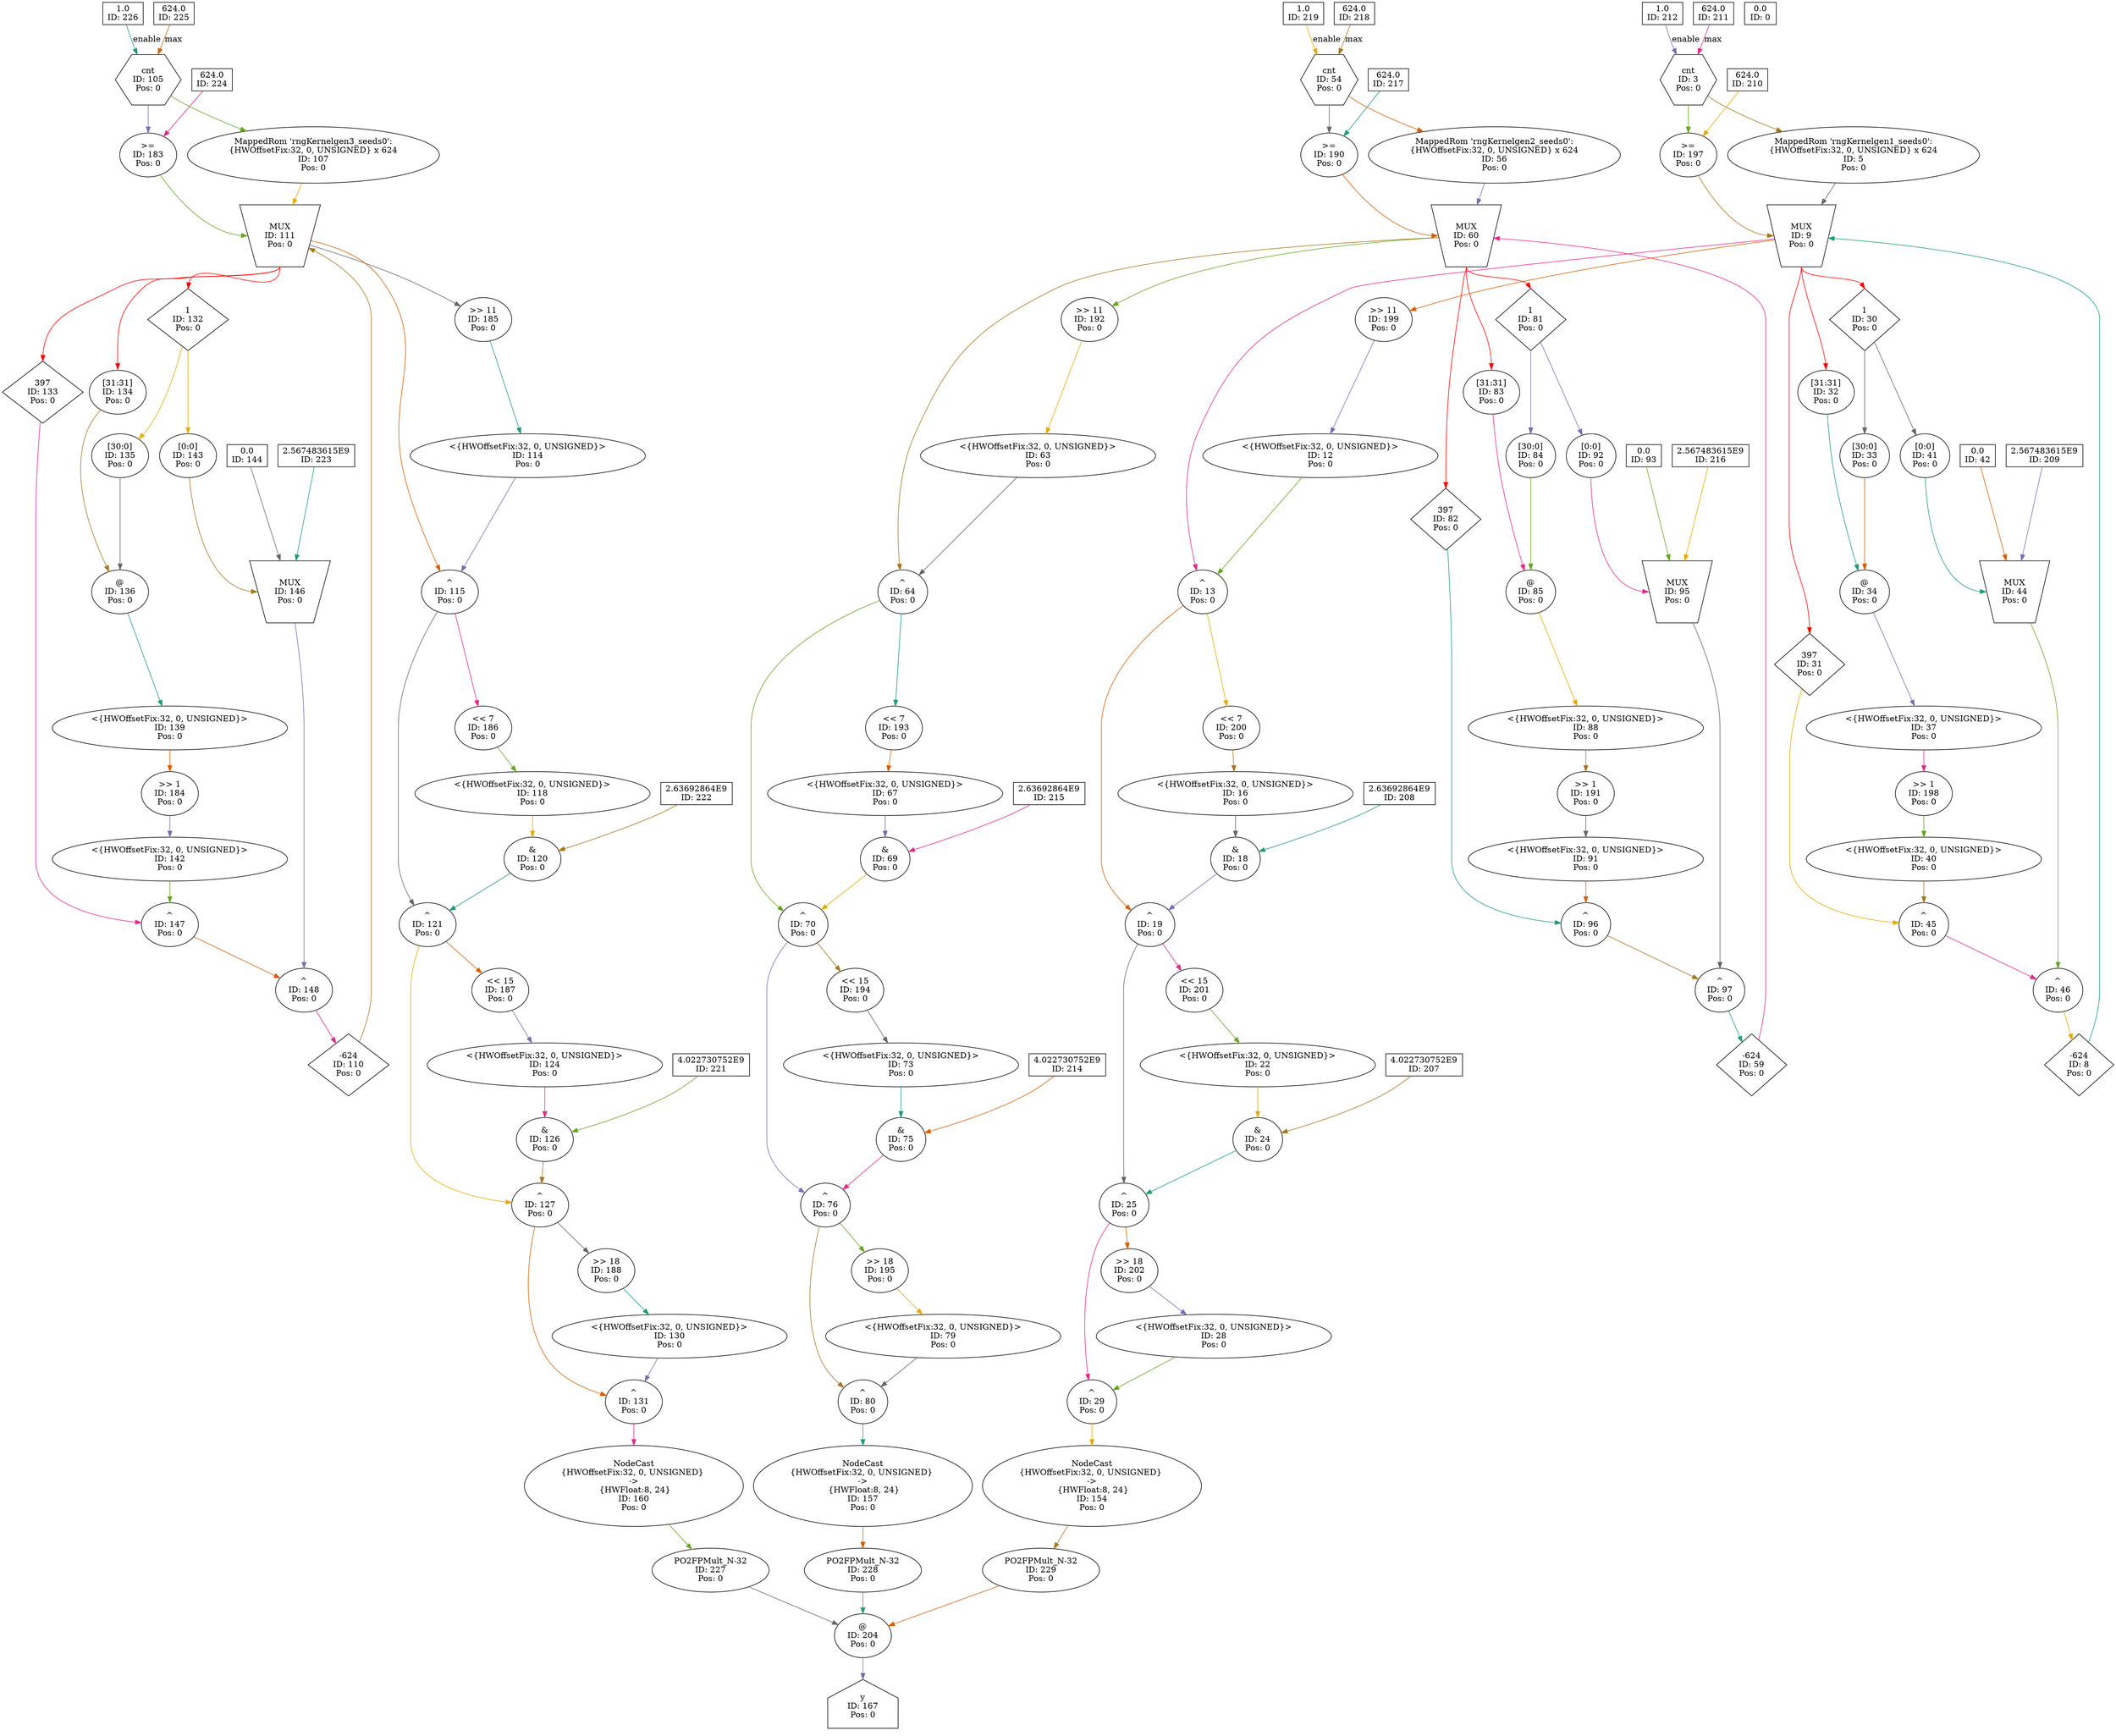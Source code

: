 digraph rngKernel_validated_fifos{
	NodeConstantRawBits226 [shape=box, label="1.0\nID: 226"];
	NodeConstantRawBits225 [shape=box, label="624.0\nID: 225"];
	NodeCounter105 [shape=hexagon, label="cnt\nID: 105\nPos: 0"];
	NodeConstantRawBits224 [shape=box, label="624.0\nID: 224"];
	NodeGteInlined183 [label=">=\nID: 183\nPos: 0"];
	NodeMappedRom107 [label="MappedRom 'rngKernelgen3_seeds0':\n{HWOffsetFix:32, 0, UNSIGNED} x 624\nID: 107\nPos: 0"];
	NodeStreamOffset133 [shape=diamond, label="397\nID: 133\nPos: 0"];
	NodeSlice134 [label="[31:31]\nID: 134\nPos: 0"];
	NodeStreamOffset132 [shape=diamond, label="1\nID: 132\nPos: 0"];
	NodeSlice135 [label="[30:0]\nID: 135\nPos: 0"];
	NodeCat136 [label="@\nID: 136\nPos: 0"];
	NodeReinterpret139 [label="<{HWOffsetFix:32, 0, UNSIGNED}>\nID: 139\nPos: 0"];
	NodeShift184 [label=">> 1\nID: 184\nPos: 0"];
	NodeReinterpret142 [label="<{HWOffsetFix:32, 0, UNSIGNED}>\nID: 142\nPos: 0"];
	NodeXor147 [label="^\nID: 147\nPos: 0"];
	NodeSlice143 [label="[0:0]\nID: 143\nPos: 0"];
	NodeConstantRawBits144 [shape=box, label="0.0\nID: 144"];
	NodeConstantRawBits223 [shape=box, label="2.567483615E9\nID: 223"];
	NodeMux146 [shape=invtrapezium, height=0.5, label="MUX\nID: 146\nPos: 0"];
	NodeXor148 [label="^\nID: 148\nPos: 0"];
	NodeStreamOffset110 [shape=diamond, label="-624\nID: 110\nPos: 0"];
	NodeMux111 [shape=invtrapezium, height=0.5, label="MUX\nID: 111\nPos: 0"];
	NodeShift185 [label=">> 11\nID: 185\nPos: 0"];
	NodeReinterpret114 [label="<{HWOffsetFix:32, 0, UNSIGNED}>\nID: 114\nPos: 0"];
	NodeXor115 [label="^\nID: 115\nPos: 0"];
	NodeShift186 [label="<< 7\nID: 186\nPos: 0"];
	NodeReinterpret118 [label="<{HWOffsetFix:32, 0, UNSIGNED}>\nID: 118\nPos: 0"];
	NodeConstantRawBits222 [shape=box, label="2.63692864E9\nID: 222"];
	NodeAnd120 [label="&\nID: 120\nPos: 0"];
	NodeXor121 [label="^\nID: 121\nPos: 0"];
	NodeShift187 [label="<< 15\nID: 187\nPos: 0"];
	NodeReinterpret124 [label="<{HWOffsetFix:32, 0, UNSIGNED}>\nID: 124\nPos: 0"];
	NodeConstantRawBits221 [shape=box, label="4.022730752E9\nID: 221"];
	NodeAnd126 [label="&\nID: 126\nPos: 0"];
	NodeXor127 [label="^\nID: 127\nPos: 0"];
	NodeShift188 [label=">> 18\nID: 188\nPos: 0"];
	NodeReinterpret130 [label="<{HWOffsetFix:32, 0, UNSIGNED}>\nID: 130\nPos: 0"];
	NodeXor131 [label="^\nID: 131\nPos: 0"];
	NodeCast160 [label="NodeCast
{HWOffsetFix:32, 0, UNSIGNED} 
->
 {HWFloat:8, 24}\nID: 160\nPos: 0"];
	NodePO2FPMult227 [label="PO2FPMult_N-32\nID: 227\nPos: 0"];
	NodeConstantRawBits219 [shape=box, label="1.0\nID: 219"];
	NodeConstantRawBits218 [shape=box, label="624.0\nID: 218"];
	NodeCounter54 [shape=hexagon, label="cnt\nID: 54\nPos: 0"];
	NodeConstantRawBits217 [shape=box, label="624.0\nID: 217"];
	NodeGteInlined190 [label=">=\nID: 190\nPos: 0"];
	NodeMappedRom56 [label="MappedRom 'rngKernelgen2_seeds0':\n{HWOffsetFix:32, 0, UNSIGNED} x 624\nID: 56\nPos: 0"];
	NodeStreamOffset82 [shape=diamond, label="397\nID: 82\nPos: 0"];
	NodeSlice83 [label="[31:31]\nID: 83\nPos: 0"];
	NodeStreamOffset81 [shape=diamond, label="1\nID: 81\nPos: 0"];
	NodeSlice84 [label="[30:0]\nID: 84\nPos: 0"];
	NodeCat85 [label="@\nID: 85\nPos: 0"];
	NodeReinterpret88 [label="<{HWOffsetFix:32, 0, UNSIGNED}>\nID: 88\nPos: 0"];
	NodeShift191 [label=">> 1\nID: 191\nPos: 0"];
	NodeReinterpret91 [label="<{HWOffsetFix:32, 0, UNSIGNED}>\nID: 91\nPos: 0"];
	NodeXor96 [label="^\nID: 96\nPos: 0"];
	NodeSlice92 [label="[0:0]\nID: 92\nPos: 0"];
	NodeConstantRawBits93 [shape=box, label="0.0\nID: 93"];
	NodeConstantRawBits216 [shape=box, label="2.567483615E9\nID: 216"];
	NodeMux95 [shape=invtrapezium, height=0.5, label="MUX\nID: 95\nPos: 0"];
	NodeXor97 [label="^\nID: 97\nPos: 0"];
	NodeStreamOffset59 [shape=diamond, label="-624\nID: 59\nPos: 0"];
	NodeMux60 [shape=invtrapezium, height=0.5, label="MUX\nID: 60\nPos: 0"];
	NodeShift192 [label=">> 11\nID: 192\nPos: 0"];
	NodeReinterpret63 [label="<{HWOffsetFix:32, 0, UNSIGNED}>\nID: 63\nPos: 0"];
	NodeXor64 [label="^\nID: 64\nPos: 0"];
	NodeShift193 [label="<< 7\nID: 193\nPos: 0"];
	NodeReinterpret67 [label="<{HWOffsetFix:32, 0, UNSIGNED}>\nID: 67\nPos: 0"];
	NodeConstantRawBits215 [shape=box, label="2.63692864E9\nID: 215"];
	NodeAnd69 [label="&\nID: 69\nPos: 0"];
	NodeXor70 [label="^\nID: 70\nPos: 0"];
	NodeShift194 [label="<< 15\nID: 194\nPos: 0"];
	NodeReinterpret73 [label="<{HWOffsetFix:32, 0, UNSIGNED}>\nID: 73\nPos: 0"];
	NodeConstantRawBits214 [shape=box, label="4.022730752E9\nID: 214"];
	NodeAnd75 [label="&\nID: 75\nPos: 0"];
	NodeXor76 [label="^\nID: 76\nPos: 0"];
	NodeShift195 [label=">> 18\nID: 195\nPos: 0"];
	NodeReinterpret79 [label="<{HWOffsetFix:32, 0, UNSIGNED}>\nID: 79\nPos: 0"];
	NodeXor80 [label="^\nID: 80\nPos: 0"];
	NodeCast157 [label="NodeCast
{HWOffsetFix:32, 0, UNSIGNED} 
->
 {HWFloat:8, 24}\nID: 157\nPos: 0"];
	NodePO2FPMult228 [label="PO2FPMult_N-32\nID: 228\nPos: 0"];
	NodeConstantRawBits212 [shape=box, label="1.0\nID: 212"];
	NodeConstantRawBits211 [shape=box, label="624.0\nID: 211"];
	NodeCounter3 [shape=hexagon, label="cnt\nID: 3\nPos: 0"];
	NodeConstantRawBits210 [shape=box, label="624.0\nID: 210"];
	NodeGteInlined197 [label=">=\nID: 197\nPos: 0"];
	NodeMappedRom5 [label="MappedRom 'rngKernelgen1_seeds0':\n{HWOffsetFix:32, 0, UNSIGNED} x 624\nID: 5\nPos: 0"];
	NodeStreamOffset31 [shape=diamond, label="397\nID: 31\nPos: 0"];
	NodeSlice32 [label="[31:31]\nID: 32\nPos: 0"];
	NodeStreamOffset30 [shape=diamond, label="1\nID: 30\nPos: 0"];
	NodeSlice33 [label="[30:0]\nID: 33\nPos: 0"];
	NodeCat34 [label="@\nID: 34\nPos: 0"];
	NodeReinterpret37 [label="<{HWOffsetFix:32, 0, UNSIGNED}>\nID: 37\nPos: 0"];
	NodeShift198 [label=">> 1\nID: 198\nPos: 0"];
	NodeReinterpret40 [label="<{HWOffsetFix:32, 0, UNSIGNED}>\nID: 40\nPos: 0"];
	NodeXor45 [label="^\nID: 45\nPos: 0"];
	NodeSlice41 [label="[0:0]\nID: 41\nPos: 0"];
	NodeConstantRawBits42 [shape=box, label="0.0\nID: 42"];
	NodeConstantRawBits209 [shape=box, label="2.567483615E9\nID: 209"];
	NodeMux44 [shape=invtrapezium, height=0.5, label="MUX\nID: 44\nPos: 0"];
	NodeXor46 [label="^\nID: 46\nPos: 0"];
	NodeStreamOffset8 [shape=diamond, label="-624\nID: 8\nPos: 0"];
	NodeMux9 [shape=invtrapezium, height=0.5, label="MUX\nID: 9\nPos: 0"];
	NodeShift199 [label=">> 11\nID: 199\nPos: 0"];
	NodeReinterpret12 [label="<{HWOffsetFix:32, 0, UNSIGNED}>\nID: 12\nPos: 0"];
	NodeXor13 [label="^\nID: 13\nPos: 0"];
	NodeShift200 [label="<< 7\nID: 200\nPos: 0"];
	NodeReinterpret16 [label="<{HWOffsetFix:32, 0, UNSIGNED}>\nID: 16\nPos: 0"];
	NodeConstantRawBits208 [shape=box, label="2.63692864E9\nID: 208"];
	NodeAnd18 [label="&\nID: 18\nPos: 0"];
	NodeXor19 [label="^\nID: 19\nPos: 0"];
	NodeShift201 [label="<< 15\nID: 201\nPos: 0"];
	NodeReinterpret22 [label="<{HWOffsetFix:32, 0, UNSIGNED}>\nID: 22\nPos: 0"];
	NodeConstantRawBits207 [shape=box, label="4.022730752E9\nID: 207"];
	NodeAnd24 [label="&\nID: 24\nPos: 0"];
	NodeXor25 [label="^\nID: 25\nPos: 0"];
	NodeShift202 [label=">> 18\nID: 202\nPos: 0"];
	NodeReinterpret28 [label="<{HWOffsetFix:32, 0, UNSIGNED}>\nID: 28\nPos: 0"];
	NodeXor29 [label="^\nID: 29\nPos: 0"];
	NodeCast154 [label="NodeCast
{HWOffsetFix:32, 0, UNSIGNED} 
->
 {HWFloat:8, 24}\nID: 154\nPos: 0"];
	NodePO2FPMult229 [label="PO2FPMult_N-32\nID: 229\nPos: 0"];
	NodeCat204 [label="@\nID: 204\nPos: 0"];
	NodeOutput167 [shape=house, label="y\nID: 167\nPos: 0"];
	NodeConstantRawBits0 [shape=box, label="0.0\nID: 0"];
	NodeConstantRawBits226 -> NodeCounter105[label="enable" color="/dark28/1" photon_data="EDGE,SrcNode:226,SrcNodePort:value"];
	NodeConstantRawBits225 -> NodeCounter105[label="max" color="/dark28/2" photon_data="EDGE,SrcNode:225,SrcNodePort:value"];
	NodeCounter105 -> NodeGteInlined183[color="/dark28/3" photon_data="EDGE,SrcNode:105,SrcNodePort:count"];
	NodeConstantRawBits224 -> NodeGteInlined183[color="/dark28/4" photon_data="EDGE,SrcNode:224,SrcNodePort:value"];
	NodeCounter105 -> NodeMappedRom107[color="/dark28/5" photon_data="EDGE,SrcNode:105,SrcNodePort:count"];
	NodeMux111 -> NodeStreamOffset133[headport="n" tailport="s" color=red photon_data="EDGE,SrcNode:111,SrcNodePort:result"];
	NodeMux111 -> NodeSlice134[headport="n" tailport="s" color=red photon_data="EDGE,SrcNode:111,SrcNodePort:result"];
	NodeMux111 -> NodeStreamOffset132[headport="n" tailport="s" color=red photon_data="EDGE,SrcNode:111,SrcNodePort:result"];
	NodeStreamOffset132 -> NodeSlice135[color="/dark28/6" photon_data="EDGE,SrcNode:132,SrcNodePort:output"];
	NodeSlice134 -> NodeCat136[color="/dark28/7" photon_data="EDGE,SrcNode:134,SrcNodePort:result"];
	NodeSlice135 -> NodeCat136[color="/dark28/8" photon_data="EDGE,SrcNode:135,SrcNodePort:result"];
	NodeCat136 -> NodeReinterpret139[color="/dark28/1" photon_data="EDGE,SrcNode:136,SrcNodePort:result"];
	NodeReinterpret139 -> NodeShift184[color="/dark28/2" photon_data="EDGE,SrcNode:139,SrcNodePort:output"];
	NodeShift184 -> NodeReinterpret142[color="/dark28/3" photon_data="EDGE,SrcNode:184,SrcNodePort:dataout"];
	NodeStreamOffset133 -> NodeXor147[color="/dark28/4" photon_data="EDGE,SrcNode:133,SrcNodePort:output"];
	NodeReinterpret142 -> NodeXor147[color="/dark28/5" photon_data="EDGE,SrcNode:142,SrcNodePort:output"];
	NodeStreamOffset132 -> NodeSlice143[color="/dark28/6" photon_data="EDGE,SrcNode:132,SrcNodePort:output"];
	NodeSlice143 -> NodeMux146[headport="w" color="/dark28/7" photon_data="EDGE,SrcNode:143,SrcNodePort:result"];
	NodeConstantRawBits144 -> NodeMux146[color="/dark28/8" photon_data="EDGE,SrcNode:144,SrcNodePort:value"];
	NodeConstantRawBits223 -> NodeMux146[color="/dark28/1" photon_data="EDGE,SrcNode:223,SrcNodePort:value"];
	NodeXor147 -> NodeXor148[color="/dark28/2" photon_data="EDGE,SrcNode:147,SrcNodePort:result"];
	NodeMux146 -> NodeXor148[color="/dark28/3" photon_data="EDGE,SrcNode:146,SrcNodePort:result"];
	NodeXor148 -> NodeStreamOffset110[color="/dark28/4" photon_data="EDGE,SrcNode:148,SrcNodePort:result"];
	NodeGteInlined183 -> NodeMux111[headport="w" color="/dark28/5" photon_data="EDGE,SrcNode:183,SrcNodePort:result"];
	NodeMappedRom107 -> NodeMux111[color="/dark28/6" photon_data="EDGE,SrcNode:107,SrcNodePort:dataa"];
	NodeStreamOffset110 -> NodeMux111[color="/dark28/7" photon_data="EDGE,SrcNode:110,SrcNodePort:output"];
	NodeMux111 -> NodeShift185[color="/dark28/8" photon_data="EDGE,SrcNode:111,SrcNodePort:result"];
	NodeShift185 -> NodeReinterpret114[color="/dark28/1" photon_data="EDGE,SrcNode:185,SrcNodePort:dataout"];
	NodeMux111 -> NodeXor115[color="/dark28/2" photon_data="EDGE,SrcNode:111,SrcNodePort:result"];
	NodeReinterpret114 -> NodeXor115[color="/dark28/3" photon_data="EDGE,SrcNode:114,SrcNodePort:output"];
	NodeXor115 -> NodeShift186[color="/dark28/4" photon_data="EDGE,SrcNode:115,SrcNodePort:result"];
	NodeShift186 -> NodeReinterpret118[color="/dark28/5" photon_data="EDGE,SrcNode:186,SrcNodePort:dataout"];
	NodeReinterpret118 -> NodeAnd120[color="/dark28/6" photon_data="EDGE,SrcNode:118,SrcNodePort:output"];
	NodeConstantRawBits222 -> NodeAnd120[color="/dark28/7" photon_data="EDGE,SrcNode:222,SrcNodePort:value"];
	NodeXor115 -> NodeXor121[color="/dark28/8" photon_data="EDGE,SrcNode:115,SrcNodePort:result"];
	NodeAnd120 -> NodeXor121[color="/dark28/1" photon_data="EDGE,SrcNode:120,SrcNodePort:result"];
	NodeXor121 -> NodeShift187[color="/dark28/2" photon_data="EDGE,SrcNode:121,SrcNodePort:result"];
	NodeShift187 -> NodeReinterpret124[color="/dark28/3" photon_data="EDGE,SrcNode:187,SrcNodePort:dataout"];
	NodeReinterpret124 -> NodeAnd126[color="/dark28/4" photon_data="EDGE,SrcNode:124,SrcNodePort:output"];
	NodeConstantRawBits221 -> NodeAnd126[color="/dark28/5" photon_data="EDGE,SrcNode:221,SrcNodePort:value"];
	NodeXor121 -> NodeXor127[color="/dark28/6" photon_data="EDGE,SrcNode:121,SrcNodePort:result"];
	NodeAnd126 -> NodeXor127[color="/dark28/7" photon_data="EDGE,SrcNode:126,SrcNodePort:result"];
	NodeXor127 -> NodeShift188[color="/dark28/8" photon_data="EDGE,SrcNode:127,SrcNodePort:result"];
	NodeShift188 -> NodeReinterpret130[color="/dark28/1" photon_data="EDGE,SrcNode:188,SrcNodePort:dataout"];
	NodeXor127 -> NodeXor131[color="/dark28/2" photon_data="EDGE,SrcNode:127,SrcNodePort:result"];
	NodeReinterpret130 -> NodeXor131[color="/dark28/3" photon_data="EDGE,SrcNode:130,SrcNodePort:output"];
	NodeXor131 -> NodeCast160[color="/dark28/4" photon_data="EDGE,SrcNode:131,SrcNodePort:result"];
	NodeCast160 -> NodePO2FPMult227[color="/dark28/5" photon_data="EDGE,SrcNode:160,SrcNodePort:o"];
	NodeConstantRawBits219 -> NodeCounter54[label="enable" color="/dark28/6" photon_data="EDGE,SrcNode:219,SrcNodePort:value"];
	NodeConstantRawBits218 -> NodeCounter54[label="max" color="/dark28/7" photon_data="EDGE,SrcNode:218,SrcNodePort:value"];
	NodeCounter54 -> NodeGteInlined190[color="/dark28/8" photon_data="EDGE,SrcNode:54,SrcNodePort:count"];
	NodeConstantRawBits217 -> NodeGteInlined190[color="/dark28/1" photon_data="EDGE,SrcNode:217,SrcNodePort:value"];
	NodeCounter54 -> NodeMappedRom56[color="/dark28/2" photon_data="EDGE,SrcNode:54,SrcNodePort:count"];
	NodeMux60 -> NodeStreamOffset82[headport="n" tailport="s" color=red photon_data="EDGE,SrcNode:60,SrcNodePort:result"];
	NodeMux60 -> NodeSlice83[headport="n" tailport="s" color=red photon_data="EDGE,SrcNode:60,SrcNodePort:result"];
	NodeMux60 -> NodeStreamOffset81[headport="n" tailport="s" color=red photon_data="EDGE,SrcNode:60,SrcNodePort:result"];
	NodeStreamOffset81 -> NodeSlice84[color="/dark28/3" photon_data="EDGE,SrcNode:81,SrcNodePort:output"];
	NodeSlice83 -> NodeCat85[color="/dark28/4" photon_data="EDGE,SrcNode:83,SrcNodePort:result"];
	NodeSlice84 -> NodeCat85[color="/dark28/5" photon_data="EDGE,SrcNode:84,SrcNodePort:result"];
	NodeCat85 -> NodeReinterpret88[color="/dark28/6" photon_data="EDGE,SrcNode:85,SrcNodePort:result"];
	NodeReinterpret88 -> NodeShift191[color="/dark28/7" photon_data="EDGE,SrcNode:88,SrcNodePort:output"];
	NodeShift191 -> NodeReinterpret91[color="/dark28/8" photon_data="EDGE,SrcNode:191,SrcNodePort:dataout"];
	NodeStreamOffset82 -> NodeXor96[color="/dark28/1" photon_data="EDGE,SrcNode:82,SrcNodePort:output"];
	NodeReinterpret91 -> NodeXor96[color="/dark28/2" photon_data="EDGE,SrcNode:91,SrcNodePort:output"];
	NodeStreamOffset81 -> NodeSlice92[color="/dark28/3" photon_data="EDGE,SrcNode:81,SrcNodePort:output"];
	NodeSlice92 -> NodeMux95[headport="w" color="/dark28/4" photon_data="EDGE,SrcNode:92,SrcNodePort:result"];
	NodeConstantRawBits93 -> NodeMux95[color="/dark28/5" photon_data="EDGE,SrcNode:93,SrcNodePort:value"];
	NodeConstantRawBits216 -> NodeMux95[color="/dark28/6" photon_data="EDGE,SrcNode:216,SrcNodePort:value"];
	NodeXor96 -> NodeXor97[color="/dark28/7" photon_data="EDGE,SrcNode:96,SrcNodePort:result"];
	NodeMux95 -> NodeXor97[color="/dark28/8" photon_data="EDGE,SrcNode:95,SrcNodePort:result"];
	NodeXor97 -> NodeStreamOffset59[color="/dark28/1" photon_data="EDGE,SrcNode:97,SrcNodePort:result"];
	NodeGteInlined190 -> NodeMux60[headport="w" color="/dark28/2" photon_data="EDGE,SrcNode:190,SrcNodePort:result"];
	NodeMappedRom56 -> NodeMux60[color="/dark28/3" photon_data="EDGE,SrcNode:56,SrcNodePort:dataa"];
	NodeStreamOffset59 -> NodeMux60[color="/dark28/4" photon_data="EDGE,SrcNode:59,SrcNodePort:output"];
	NodeMux60 -> NodeShift192[color="/dark28/5" photon_data="EDGE,SrcNode:60,SrcNodePort:result"];
	NodeShift192 -> NodeReinterpret63[color="/dark28/6" photon_data="EDGE,SrcNode:192,SrcNodePort:dataout"];
	NodeMux60 -> NodeXor64[color="/dark28/7" photon_data="EDGE,SrcNode:60,SrcNodePort:result"];
	NodeReinterpret63 -> NodeXor64[color="/dark28/8" photon_data="EDGE,SrcNode:63,SrcNodePort:output"];
	NodeXor64 -> NodeShift193[color="/dark28/1" photon_data="EDGE,SrcNode:64,SrcNodePort:result"];
	NodeShift193 -> NodeReinterpret67[color="/dark28/2" photon_data="EDGE,SrcNode:193,SrcNodePort:dataout"];
	NodeReinterpret67 -> NodeAnd69[color="/dark28/3" photon_data="EDGE,SrcNode:67,SrcNodePort:output"];
	NodeConstantRawBits215 -> NodeAnd69[color="/dark28/4" photon_data="EDGE,SrcNode:215,SrcNodePort:value"];
	NodeXor64 -> NodeXor70[color="/dark28/5" photon_data="EDGE,SrcNode:64,SrcNodePort:result"];
	NodeAnd69 -> NodeXor70[color="/dark28/6" photon_data="EDGE,SrcNode:69,SrcNodePort:result"];
	NodeXor70 -> NodeShift194[color="/dark28/7" photon_data="EDGE,SrcNode:70,SrcNodePort:result"];
	NodeShift194 -> NodeReinterpret73[color="/dark28/8" photon_data="EDGE,SrcNode:194,SrcNodePort:dataout"];
	NodeReinterpret73 -> NodeAnd75[color="/dark28/1" photon_data="EDGE,SrcNode:73,SrcNodePort:output"];
	NodeConstantRawBits214 -> NodeAnd75[color="/dark28/2" photon_data="EDGE,SrcNode:214,SrcNodePort:value"];
	NodeXor70 -> NodeXor76[color="/dark28/3" photon_data="EDGE,SrcNode:70,SrcNodePort:result"];
	NodeAnd75 -> NodeXor76[color="/dark28/4" photon_data="EDGE,SrcNode:75,SrcNodePort:result"];
	NodeXor76 -> NodeShift195[color="/dark28/5" photon_data="EDGE,SrcNode:76,SrcNodePort:result"];
	NodeShift195 -> NodeReinterpret79[color="/dark28/6" photon_data="EDGE,SrcNode:195,SrcNodePort:dataout"];
	NodeXor76 -> NodeXor80[color="/dark28/7" photon_data="EDGE,SrcNode:76,SrcNodePort:result"];
	NodeReinterpret79 -> NodeXor80[color="/dark28/8" photon_data="EDGE,SrcNode:79,SrcNodePort:output"];
	NodeXor80 -> NodeCast157[color="/dark28/1" photon_data="EDGE,SrcNode:80,SrcNodePort:result"];
	NodeCast157 -> NodePO2FPMult228[color="/dark28/2" photon_data="EDGE,SrcNode:157,SrcNodePort:o"];
	NodeConstantRawBits212 -> NodeCounter3[label="enable" color="/dark28/3" photon_data="EDGE,SrcNode:212,SrcNodePort:value"];
	NodeConstantRawBits211 -> NodeCounter3[label="max" color="/dark28/4" photon_data="EDGE,SrcNode:211,SrcNodePort:value"];
	NodeCounter3 -> NodeGteInlined197[color="/dark28/5" photon_data="EDGE,SrcNode:3,SrcNodePort:count"];
	NodeConstantRawBits210 -> NodeGteInlined197[color="/dark28/6" photon_data="EDGE,SrcNode:210,SrcNodePort:value"];
	NodeCounter3 -> NodeMappedRom5[color="/dark28/7" photon_data="EDGE,SrcNode:3,SrcNodePort:count"];
	NodeMux9 -> NodeStreamOffset31[headport="n" tailport="s" color=red photon_data="EDGE,SrcNode:9,SrcNodePort:result"];
	NodeMux9 -> NodeSlice32[headport="n" tailport="s" color=red photon_data="EDGE,SrcNode:9,SrcNodePort:result"];
	NodeMux9 -> NodeStreamOffset30[headport="n" tailport="s" color=red photon_data="EDGE,SrcNode:9,SrcNodePort:result"];
	NodeStreamOffset30 -> NodeSlice33[color="/dark28/8" photon_data="EDGE,SrcNode:30,SrcNodePort:output"];
	NodeSlice32 -> NodeCat34[color="/dark28/1" photon_data="EDGE,SrcNode:32,SrcNodePort:result"];
	NodeSlice33 -> NodeCat34[color="/dark28/2" photon_data="EDGE,SrcNode:33,SrcNodePort:result"];
	NodeCat34 -> NodeReinterpret37[color="/dark28/3" photon_data="EDGE,SrcNode:34,SrcNodePort:result"];
	NodeReinterpret37 -> NodeShift198[color="/dark28/4" photon_data="EDGE,SrcNode:37,SrcNodePort:output"];
	NodeShift198 -> NodeReinterpret40[color="/dark28/5" photon_data="EDGE,SrcNode:198,SrcNodePort:dataout"];
	NodeStreamOffset31 -> NodeXor45[color="/dark28/6" photon_data="EDGE,SrcNode:31,SrcNodePort:output"];
	NodeReinterpret40 -> NodeXor45[color="/dark28/7" photon_data="EDGE,SrcNode:40,SrcNodePort:output"];
	NodeStreamOffset30 -> NodeSlice41[color="/dark28/8" photon_data="EDGE,SrcNode:30,SrcNodePort:output"];
	NodeSlice41 -> NodeMux44[headport="w" color="/dark28/1" photon_data="EDGE,SrcNode:41,SrcNodePort:result"];
	NodeConstantRawBits42 -> NodeMux44[color="/dark28/2" photon_data="EDGE,SrcNode:42,SrcNodePort:value"];
	NodeConstantRawBits209 -> NodeMux44[color="/dark28/3" photon_data="EDGE,SrcNode:209,SrcNodePort:value"];
	NodeXor45 -> NodeXor46[color="/dark28/4" photon_data="EDGE,SrcNode:45,SrcNodePort:result"];
	NodeMux44 -> NodeXor46[color="/dark28/5" photon_data="EDGE,SrcNode:44,SrcNodePort:result"];
	NodeXor46 -> NodeStreamOffset8[color="/dark28/6" photon_data="EDGE,SrcNode:46,SrcNodePort:result"];
	NodeGteInlined197 -> NodeMux9[headport="w" color="/dark28/7" photon_data="EDGE,SrcNode:197,SrcNodePort:result"];
	NodeMappedRom5 -> NodeMux9[color="/dark28/8" photon_data="EDGE,SrcNode:5,SrcNodePort:dataa"];
	NodeStreamOffset8 -> NodeMux9[color="/dark28/1" photon_data="EDGE,SrcNode:8,SrcNodePort:output"];
	NodeMux9 -> NodeShift199[color="/dark28/2" photon_data="EDGE,SrcNode:9,SrcNodePort:result"];
	NodeShift199 -> NodeReinterpret12[color="/dark28/3" photon_data="EDGE,SrcNode:199,SrcNodePort:dataout"];
	NodeMux9 -> NodeXor13[color="/dark28/4" photon_data="EDGE,SrcNode:9,SrcNodePort:result"];
	NodeReinterpret12 -> NodeXor13[color="/dark28/5" photon_data="EDGE,SrcNode:12,SrcNodePort:output"];
	NodeXor13 -> NodeShift200[color="/dark28/6" photon_data="EDGE,SrcNode:13,SrcNodePort:result"];
	NodeShift200 -> NodeReinterpret16[color="/dark28/7" photon_data="EDGE,SrcNode:200,SrcNodePort:dataout"];
	NodeReinterpret16 -> NodeAnd18[color="/dark28/8" photon_data="EDGE,SrcNode:16,SrcNodePort:output"];
	NodeConstantRawBits208 -> NodeAnd18[color="/dark28/1" photon_data="EDGE,SrcNode:208,SrcNodePort:value"];
	NodeXor13 -> NodeXor19[color="/dark28/2" photon_data="EDGE,SrcNode:13,SrcNodePort:result"];
	NodeAnd18 -> NodeXor19[color="/dark28/3" photon_data="EDGE,SrcNode:18,SrcNodePort:result"];
	NodeXor19 -> NodeShift201[color="/dark28/4" photon_data="EDGE,SrcNode:19,SrcNodePort:result"];
	NodeShift201 -> NodeReinterpret22[color="/dark28/5" photon_data="EDGE,SrcNode:201,SrcNodePort:dataout"];
	NodeReinterpret22 -> NodeAnd24[color="/dark28/6" photon_data="EDGE,SrcNode:22,SrcNodePort:output"];
	NodeConstantRawBits207 -> NodeAnd24[color="/dark28/7" photon_data="EDGE,SrcNode:207,SrcNodePort:value"];
	NodeXor19 -> NodeXor25[color="/dark28/8" photon_data="EDGE,SrcNode:19,SrcNodePort:result"];
	NodeAnd24 -> NodeXor25[color="/dark28/1" photon_data="EDGE,SrcNode:24,SrcNodePort:result"];
	NodeXor25 -> NodeShift202[color="/dark28/2" photon_data="EDGE,SrcNode:25,SrcNodePort:result"];
	NodeShift202 -> NodeReinterpret28[color="/dark28/3" photon_data="EDGE,SrcNode:202,SrcNodePort:dataout"];
	NodeXor25 -> NodeXor29[color="/dark28/4" photon_data="EDGE,SrcNode:25,SrcNodePort:result"];
	NodeReinterpret28 -> NodeXor29[color="/dark28/5" photon_data="EDGE,SrcNode:28,SrcNodePort:output"];
	NodeXor29 -> NodeCast154[color="/dark28/6" photon_data="EDGE,SrcNode:29,SrcNodePort:result"];
	NodeCast154 -> NodePO2FPMult229[color="/dark28/7" photon_data="EDGE,SrcNode:154,SrcNodePort:o"];
	NodePO2FPMult227 -> NodeCat204[color="/dark28/8" photon_data="EDGE,SrcNode:227,SrcNodePort:floatOut"];
	NodePO2FPMult228 -> NodeCat204[color="/dark28/1" photon_data="EDGE,SrcNode:228,SrcNodePort:floatOut"];
	NodePO2FPMult229 -> NodeCat204[color="/dark28/2" photon_data="EDGE,SrcNode:229,SrcNodePort:floatOut"];
	NodeCat204 -> NodeOutput167[color="/dark28/3" photon_data="EDGE,SrcNode:204,SrcNodePort:result"];
}
